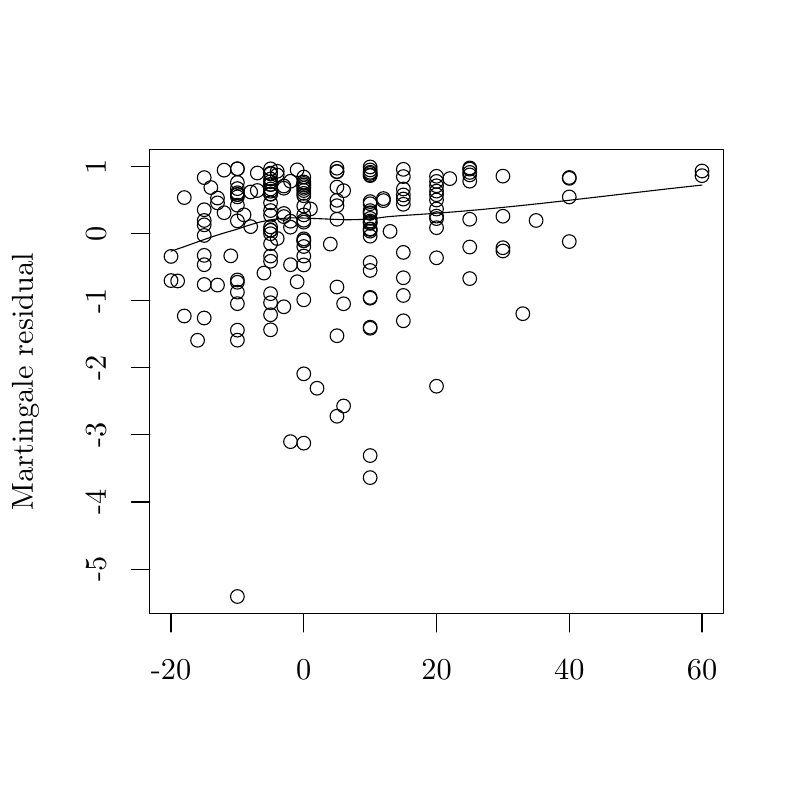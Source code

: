 % Created by tikzDevice version 0.7.0 on 2015-01-16 16:50:26
% !TEX encoding = UTF-8 Unicode
\documentclass[11pt]{memoir}
\nonstopmode

\usepackage{tikz}

\usepackage[active,tightpage,psfixbb]{preview}

\PreviewEnvironment{pgfpicture}

\setlength\PreviewBorder{0pt}

\usepackage{amsmath}
\newcommand{\SweaveOpts}[1]{}  % do not interfere with LaTeX
\newcommand{\SweaveInput}[1]{} % because they are not real TeX commands
\newcommand{\Sexpr}[1]{}       % will only be parsed by R


\usepackage{geometry}
\usepackage{amsmath}
\usepackage{lscape}
\geometry{verbose,tmargin=2.5cm,bmargin=2.5cm,lmargin=2.5cm,rmargin=2.5cm}


\begin{document}

\begin{tikzpicture}[x=1pt,y=1pt]
\definecolor[named]{fillColor}{rgb}{1.00,1.00,1.00}
\path[use as bounding box,fill=fillColor,fill opacity=0.00] (0,0) rectangle (289.08,289.08);
\begin{scope}
\path[clip] ( 54.12, 67.32) rectangle (261.36,234.96);
\definecolor[named]{drawColor}{rgb}{0.00,0.00,0.00}

\path[draw=drawColor,line width= 0.4pt,line join=round,line cap=round] (107.37,187.26) circle (  2.47);

\path[draw=drawColor,line width= 0.4pt,line join=round,line cap=round] (104.97,223.59) circle (  2.47);

\path[draw=drawColor,line width= 0.4pt,line join=round,line cap=round] (133.75,206.17) circle (  2.47);

\path[draw=drawColor,line width= 0.4pt,line join=round,line cap=round] (133.75,225.81) circle (  2.47);

\path[draw=drawColor,line width= 0.4pt,line join=round,line cap=round] (157.74,221.95) circle (  2.47);

\path[draw=drawColor,line width= 0.4pt,line join=round,line cap=round] (109.77,222.78) circle (  2.47);

\path[draw=drawColor,line width= 0.4pt,line join=round,line cap=round] (104.97,206.99) circle (  2.47);

\path[draw=drawColor,line width= 0.4pt,line join=round,line cap=round] ( 73.79,213.29) circle (  2.47);

\path[draw=drawColor,line width= 0.4pt,line join=round,line cap=round] (109.77,211.42) circle (  2.47);

\path[draw=drawColor,line width= 0.4pt,line join=round,line cap=round] ( 85.78,228.06) circle (  2.47);

\path[draw=drawColor,line width= 0.4pt,line join=round,line cap=round] (133.75,194.25) circle (  2.47);

\path[draw=drawColor,line width= 0.4pt,line join=round,line cap=round] (157.74,213.54) circle (  2.47);

\path[draw=drawColor,line width= 0.4pt,line join=round,line cap=round] ( 97.77,228.06) circle (  2.47);

\path[draw=drawColor,line width= 0.4pt,line join=round,line cap=round] (124.16,142.38) circle (  2.47);

\path[draw=drawColor,line width= 0.4pt,line join=round,line cap=round] (133.75,226.40) circle (  2.47);

\path[draw=drawColor,line width= 0.4pt,line join=round,line cap=round] (121.76,185.36) circle (  2.47);

\path[draw=drawColor,line width= 0.4pt,line join=round,line cap=round] (109.77,180.73) circle (  2.47);

\path[draw=drawColor,line width= 0.4pt,line join=round,line cap=round] (133.75,209.21) circle (  2.47);

\path[draw=drawColor,line width= 0.4pt,line join=round,line cap=round] (133.75,116.49) circle (  2.47);

\path[draw=drawColor,line width= 0.4pt,line join=round,line cap=round] (145.75,173.16) circle (  2.47);

\path[draw=drawColor,line width= 0.4pt,line join=round,line cap=round] ( 73.79,224.90) circle (  2.47);

\path[draw=drawColor,line width= 0.4pt,line join=round,line cap=round] (253.68,225.60) circle (  2.47);

\path[draw=drawColor,line width= 0.4pt,line join=round,line cap=round] (140.95,205.47) circle (  2.47);

\path[draw=drawColor,line width= 0.4pt,line join=round,line cap=round] (102.57,210.81) circle (  2.47);

\path[draw=drawColor,line width= 0.4pt,line join=round,line cap=round] ( 73.79,209.41) circle (  2.47);

\path[draw=drawColor,line width= 0.4pt,line join=round,line cap=round] (157.74,210.09) circle (  2.47);

\path[draw=drawColor,line width= 0.4pt,line join=round,line cap=round] (133.75,225.62) circle (  2.47);

\path[draw=drawColor,line width= 0.4pt,line join=round,line cap=round] (188.92,175.73) circle (  2.47);

\path[draw=drawColor,line width= 0.4pt,line join=round,line cap=round] ( 97.77,201.03) circle (  2.47);

\path[draw=drawColor,line width= 0.4pt,line join=round,line cap=round] (133.75,170.46) circle (  2.47);

\path[draw=drawColor,line width= 0.4pt,line join=round,line cap=round] ( 71.39,166.12) circle (  2.47);

\path[draw=drawColor,line width= 0.4pt,line join=round,line cap=round] (169.73,223.61) circle (  2.47);

\path[draw=drawColor,line width= 0.4pt,line join=round,line cap=round] ( 83.38,196.63) circle (  2.47);

\path[draw=drawColor,line width= 0.4pt,line join=round,line cap=round] ( 85.78,179.36) circle (  2.47);

\path[draw=drawColor,line width= 0.4pt,line join=round,line cap=round] (121.76,227.14) circle (  2.47);

\path[draw=drawColor,line width= 0.4pt,line join=round,line cap=round] (102.57,221.07) circle (  2.47);

\path[draw=drawColor,line width= 0.4pt,line join=round,line cap=round] (121.76,221.46) circle (  2.47);

\path[draw=drawColor,line width= 0.4pt,line join=round,line cap=round] (157.74,206.80) circle (  2.47);

\path[draw=drawColor,line width= 0.4pt,line join=round,line cap=round] ( 97.77,218.88) circle (  2.47);

\path[draw=drawColor,line width= 0.4pt,line join=round,line cap=round] ( 97.77,207.07) circle (  2.47);

\path[draw=drawColor,line width= 0.4pt,line join=round,line cap=round] (109.77,196.56) circle (  2.47);

\path[draw=drawColor,line width= 0.4pt,line join=round,line cap=round] ( 97.77,175.34) circle (  2.47);

\path[draw=drawColor,line width= 0.4pt,line join=round,line cap=round] (100.17,225.83) circle (  2.47);

\path[draw=drawColor,line width= 0.4pt,line join=round,line cap=round] ( 73.79,203.99) circle (  2.47);

\path[draw=drawColor,line width= 0.4pt,line join=round,line cap=round] (138.55,217.32) circle (  2.47);

\path[draw=drawColor,line width= 0.4pt,line join=round,line cap=round] ( 97.77,226.51) circle (  2.47);

\path[draw=drawColor,line width= 0.4pt,line join=round,line cap=round] (102.57,178.22) circle (  2.47);

\path[draw=drawColor,line width= 0.4pt,line join=round,line cap=round] ( 85.78,217.93) circle (  2.47);

\path[draw=drawColor,line width= 0.4pt,line join=round,line cap=round] (133.75,181.61) circle (  2.47);

\path[draw=drawColor,line width= 0.4pt,line join=round,line cap=round] ( 90.58,219.70) circle (  2.47);

\path[draw=drawColor,line width= 0.4pt,line join=round,line cap=round] (145.75,225.27) circle (  2.47);

\path[draw=drawColor,line width= 0.4pt,line join=round,line cap=round] (109.77,214.64) circle (  2.47);

\path[draw=drawColor,line width= 0.4pt,line join=round,line cap=round] ( 97.77,182.96) circle (  2.47);

\path[draw=drawColor,line width= 0.4pt,line join=round,line cap=round] ( 97.77,169.90) circle (  2.47);

\path[draw=drawColor,line width= 0.4pt,line join=round,line cap=round] ( 85.78,218.82) circle (  2.47);

\path[draw=drawColor,line width= 0.4pt,line join=round,line cap=round] (169.73,228.39) circle (  2.47);

\path[draw=drawColor,line width= 0.4pt,line join=round,line cap=round] (121.76,138.67) circle (  2.47);

\path[draw=drawColor,line width= 0.4pt,line join=round,line cap=round] (133.75,170.85) circle (  2.47);

\path[draw=drawColor,line width= 0.4pt,line join=round,line cap=round] (157.74,149.52) circle (  2.47);

\path[draw=drawColor,line width= 0.4pt,line join=round,line cap=round] (145.75,188.71) circle (  2.47);

\path[draw=drawColor,line width= 0.4pt,line join=round,line cap=round] ( 97.77,220.79) circle (  2.47);

\path[draw=drawColor,line width= 0.4pt,line join=round,line cap=round] ( 97.77,196.55) circle (  2.47);

\path[draw=drawColor,line width= 0.4pt,line join=round,line cap=round] (133.75,227.67) circle (  2.47);

\path[draw=drawColor,line width= 0.4pt,line join=round,line cap=round] (109.77,202.09) circle (  2.47);

\path[draw=drawColor,line width= 0.4pt,line join=round,line cap=round] (157.74,225.38) circle (  2.47);

\path[draw=drawColor,line width= 0.4pt,line join=round,line cap=round] (109.77,202.12) circle (  2.47);

\path[draw=drawColor,line width= 0.4pt,line join=round,line cap=round] ( 76.19,221.31) circle (  2.47);

\path[draw=drawColor,line width= 0.4pt,line join=round,line cap=round] (169.73,227.97) circle (  2.47);

\path[draw=drawColor,line width= 0.4pt,line join=round,line cap=round] (121.76,209.85) circle (  2.47);

\path[draw=drawColor,line width= 0.4pt,line join=round,line cap=round] (109.77,220.23) circle (  2.47);

\path[draw=drawColor,line width= 0.4pt,line join=round,line cap=round] (121.76,214.75) circle (  2.47);

\path[draw=drawColor,line width= 0.4pt,line join=round,line cap=round] ( 85.78,209.27) circle (  2.47);

\path[draw=drawColor,line width= 0.4pt,line join=round,line cap=round] (145.75,217.15) circle (  2.47);

\path[draw=drawColor,line width= 0.4pt,line join=round,line cap=round] (109.77,221.63) circle (  2.47);

\path[draw=drawColor,line width= 0.4pt,line join=round,line cap=round] (100.17,227.18) circle (  2.47);

\path[draw=drawColor,line width= 0.4pt,line join=round,line cap=round] ( 73.79,193.43) circle (  2.47);

\path[draw=drawColor,line width= 0.4pt,line join=round,line cap=round] ( 85.78,223.12) circle (  2.47);

\path[draw=drawColor,line width= 0.4pt,line join=round,line cap=round] (104.97,193.43) circle (  2.47);

\path[draw=drawColor,line width= 0.4pt,line join=round,line cap=round] (181.73,210.95) circle (  2.47);

\path[draw=drawColor,line width= 0.4pt,line join=round,line cap=round] (205.71,224.63) circle (  2.47);

\path[draw=drawColor,line width= 0.4pt,line join=round,line cap=round] ( 97.77,194.66) circle (  2.47);

\path[draw=drawColor,line width= 0.4pt,line join=round,line cap=round] ( 85.78,183.53) circle (  2.47);

\path[draw=drawColor,line width= 0.4pt,line join=round,line cap=round] (133.75,215.46) circle (  2.47);

\path[draw=drawColor,line width= 0.4pt,line join=round,line cap=round] ( 73.79,196.81) circle (  2.47);

\path[draw=drawColor,line width= 0.4pt,line join=round,line cap=round] ( 78.59,217.52) circle (  2.47);

\path[draw=drawColor,line width= 0.4pt,line join=round,line cap=round] ( 88.18,211.44) circle (  2.47);

\path[draw=drawColor,line width= 0.4pt,line join=round,line cap=round] ( 97.77,215.77) circle (  2.47);

\path[draw=drawColor,line width= 0.4pt,line join=round,line cap=round] ( 92.98,220.24) circle (  2.47);

\path[draw=drawColor,line width= 0.4pt,line join=round,line cap=round] (133.75,205.55) circle (  2.47);

\path[draw=drawColor,line width= 0.4pt,line join=round,line cap=round] ( 85.78,228.09) circle (  2.47);

\path[draw=drawColor,line width= 0.4pt,line join=round,line cap=round] ( 85.78,218.75) circle (  2.47);

\path[draw=drawColor,line width= 0.4pt,line join=round,line cap=round] (109.77,218.35) circle (  2.47);

\path[draw=drawColor,line width= 0.4pt,line join=round,line cap=round] ( 66.59,174.89) circle (  2.47);

\path[draw=drawColor,line width= 0.4pt,line join=round,line cap=round] ( 97.77,222.42) circle (  2.47);

\path[draw=drawColor,line width= 0.4pt,line join=round,line cap=round] (121.76,216.69) circle (  2.47);

\path[draw=drawColor,line width= 0.4pt,line join=round,line cap=round] (121.76,227.03) circle (  2.47);

\path[draw=drawColor,line width= 0.4pt,line join=round,line cap=round] (205.71,224.95) circle (  2.47);

\path[draw=drawColor,line width= 0.4pt,line join=round,line cap=round] ( 78.59,186.07) circle (  2.47);

\path[draw=drawColor,line width= 0.4pt,line join=round,line cap=round] (109.77,221.03) circle (  2.47);

\path[draw=drawColor,line width= 0.4pt,line join=round,line cap=round] (157.74,210.99) circle (  2.47);

\path[draw=drawColor,line width= 0.4pt,line join=round,line cap=round] (109.77,193.35) circle (  2.47);

\path[draw=drawColor,line width= 0.4pt,line join=round,line cap=round] (124.16,179.31) circle (  2.47);

\path[draw=drawColor,line width= 0.4pt,line join=round,line cap=round] ( 85.78,187.08) circle (  2.47);

\path[draw=drawColor,line width= 0.4pt,line join=round,line cap=round] ( 85.78,219.42) circle (  2.47);

\path[draw=drawColor,line width= 0.4pt,line join=round,line cap=round] (133.75,228.75) circle (  2.47);

\path[draw=drawColor,line width= 0.4pt,line join=round,line cap=round] (109.77,200.00) circle (  2.47);

\path[draw=drawColor,line width= 0.4pt,line join=round,line cap=round] ( 73.79,174.17) circle (  2.47);

\path[draw=drawColor,line width= 0.4pt,line join=round,line cap=round] (133.75,124.46) circle (  2.47);

\path[draw=drawColor,line width= 0.4pt,line join=round,line cap=round] ( 97.77,212.99) circle (  2.47);

\path[draw=drawColor,line width= 0.4pt,line join=round,line cap=round] (102.57,221.86) circle (  2.47);

\path[draw=drawColor,line width= 0.4pt,line join=round,line cap=round] ( 97.77,205.94) circle (  2.47);

\path[draw=drawColor,line width= 0.4pt,line join=round,line cap=round] ( 61.80,196.42) circle (  2.47);

\path[draw=drawColor,line width= 0.4pt,line join=round,line cap=round] ( 90.58,207.19) circle (  2.47);

\path[draw=drawColor,line width= 0.4pt,line join=round,line cap=round] ( 80.98,212.22) circle (  2.47);

\path[draw=drawColor,line width= 0.4pt,line join=round,line cap=round] ( 97.77,223.41) circle (  2.47);

\path[draw=drawColor,line width= 0.4pt,line join=round,line cap=round] ( 97.77,205.89) circle (  2.47);

\path[draw=drawColor,line width= 0.4pt,line join=round,line cap=round] ( 97.77,222.41) circle (  2.47);

\path[draw=drawColor,line width= 0.4pt,line join=round,line cap=round] (138.55,216.59) circle (  2.47);

\path[draw=drawColor,line width= 0.4pt,line join=round,line cap=round] ( 85.78,169.78) circle (  2.47);

\path[draw=drawColor,line width= 0.4pt,line join=round,line cap=round] ( 73.79,186.28) circle (  2.47);

\path[draw=drawColor,line width= 0.4pt,line join=round,line cap=round] (133.75,211.96) circle (  2.47);

\path[draw=drawColor,line width= 0.4pt,line join=round,line cap=round] ( 92.98,226.55) circle (  2.47);

\path[draw=drawColor,line width= 0.4pt,line join=round,line cap=round] (133.75,181.32) circle (  2.47);

\path[draw=drawColor,line width= 0.4pt,line join=round,line cap=round] (107.37,227.70) circle (  2.47);

\path[draw=drawColor,line width= 0.4pt,line join=round,line cap=round] (109.77,209.50) circle (  2.47);

\path[draw=drawColor,line width= 0.4pt,line join=round,line cap=round] (169.73,225.88) circle (  2.47);

\path[draw=drawColor,line width= 0.4pt,line join=round,line cap=round] (253.68,227.28) circle (  2.47);

\path[draw=drawColor,line width= 0.4pt,line join=round,line cap=round] (181.73,225.43) circle (  2.47);

\path[draw=drawColor,line width= 0.4pt,line join=round,line cap=round] (169.73,188.41) circle (  2.47);

\path[draw=drawColor,line width= 0.4pt,line join=round,line cap=round] ( 85.78,214.93) circle (  2.47);

\path[draw=drawColor,line width= 0.4pt,line join=round,line cap=round] (133.75,208.36) circle (  2.47);

\path[draw=drawColor,line width= 0.4pt,line join=round,line cap=round] ( 61.80,187.69) circle (  2.47);

\path[draw=drawColor,line width= 0.4pt,line join=round,line cap=round] ( 97.77,218.99) circle (  2.47);

\path[draw=drawColor,line width= 0.4pt,line join=round,line cap=round] (157.74,218.72) circle (  2.47);

\path[draw=drawColor,line width= 0.4pt,line join=round,line cap=round] ( 85.78,166.16) circle (  2.47);

\path[draw=drawColor,line width= 0.4pt,line join=round,line cap=round] (169.73,226.77) circle (  2.47);

\path[draw=drawColor,line width= 0.4pt,line join=round,line cap=round] (205.71,217.91) circle (  2.47);

\path[draw=drawColor,line width= 0.4pt,line join=round,line cap=round] (133.75,226.81) circle (  2.47);

\path[draw=drawColor,line width= 0.4pt,line join=round,line cap=round] (133.75,203.74) circle (  2.47);

\path[draw=drawColor,line width= 0.4pt,line join=round,line cap=round] (157.74,223.51) circle (  2.47);

\path[draw=drawColor,line width= 0.4pt,line join=round,line cap=round] (100.17,202.89) circle (  2.47);

\path[draw=drawColor,line width= 0.4pt,line join=round,line cap=round] ( 85.78,187.91) circle (  2.47);

\path[draw=drawColor,line width= 0.4pt,line join=round,line cap=round] ( 97.77,226.25) circle (  2.47);

\path[draw=drawColor,line width= 0.4pt,line join=round,line cap=round] (133.75,208.75) circle (  2.47);

\path[draw=drawColor,line width= 0.4pt,line join=round,line cap=round] (104.97,209.14) circle (  2.47);

\path[draw=drawColor,line width= 0.4pt,line join=round,line cap=round] ( 97.77,179.69) circle (  2.47);

\path[draw=drawColor,line width= 0.4pt,line join=round,line cap=round] (193.72,209.41) circle (  2.47);

\path[draw=drawColor,line width= 0.4pt,line join=round,line cap=round] ( 97.77,219.97) circle (  2.47);

\path[draw=drawColor,line width= 0.4pt,line join=round,line cap=round] ( 85.78,220.92) circle (  2.47);

\path[draw=drawColor,line width= 0.4pt,line join=round,line cap=round] (145.75,197.87) circle (  2.47);

\path[draw=drawColor,line width= 0.4pt,line join=round,line cap=round] (133.75,212.97) circle (  2.47);

\path[draw=drawColor,line width= 0.4pt,line join=round,line cap=round] (157.74,216.80) circle (  2.47);

\path[draw=drawColor,line width= 0.4pt,line join=round,line cap=round] ( 97.77,211.29) circle (  2.47);

\path[draw=drawColor,line width= 0.4pt,line join=round,line cap=round] (102.57,211.93) circle (  2.47);

\path[draw=drawColor,line width= 0.4pt,line join=round,line cap=round] ( 95.38,190.40) circle (  2.47);

\path[draw=drawColor,line width= 0.4pt,line join=round,line cap=round] (133.75,212.21) circle (  2.47);

\path[draw=drawColor,line width= 0.4pt,line join=round,line cap=round] (124.16,220.18) circle (  2.47);

\path[draw=drawColor,line width= 0.4pt,line join=round,line cap=round] (109.77,154.00) circle (  2.47);

\path[draw=drawColor,line width= 0.4pt,line join=round,line cap=round] ( 66.59,217.69) circle (  2.47);

\path[draw=drawColor,line width= 0.4pt,line join=round,line cap=round] (157.74,220.02) circle (  2.47);

\path[draw=drawColor,line width= 0.4pt,line join=round,line cap=round] (145.75,220.79) circle (  2.47);

\path[draw=drawColor,line width= 0.4pt,line join=round,line cap=round] (109.77,202.77) circle (  2.47);

\path[draw=drawColor,line width= 0.4pt,line join=round,line cap=round] (109.77,208.81) circle (  2.47);

\path[draw=drawColor,line width= 0.4pt,line join=round,line cap=round] (157.74,195.92) circle (  2.47);

\path[draw=drawColor,line width= 0.4pt,line join=round,line cap=round] (205.71,201.79) circle (  2.47);

\path[draw=drawColor,line width= 0.4pt,line join=round,line cap=round] (145.75,215.26) circle (  2.47);

\path[draw=drawColor,line width= 0.4pt,line join=round,line cap=round] (109.77,219.20) circle (  2.47);

\path[draw=drawColor,line width= 0.4pt,line join=round,line cap=round] (109.77,223.32) circle (  2.47);

\path[draw=drawColor,line width= 0.4pt,line join=round,line cap=round] (145.75,227.88) circle (  2.47);

\path[draw=drawColor,line width= 0.4pt,line join=round,line cap=round] (181.73,198.39) circle (  2.47);

\path[draw=drawColor,line width= 0.4pt,line join=round,line cap=round] (121.76,167.76) circle (  2.47);

\path[draw=drawColor,line width= 0.4pt,line join=round,line cap=round] ( 73.79,207.83) circle (  2.47);

\path[draw=drawColor,line width= 0.4pt,line join=round,line cap=round] (119.36,200.88) circle (  2.47);

\path[draw=drawColor,line width= 0.4pt,line join=round,line cap=round] (162.54,224.53) circle (  2.47);

\path[draw=drawColor,line width= 0.4pt,line join=round,line cap=round] (112.17,213.57) circle (  2.47);

\path[draw=drawColor,line width= 0.4pt,line join=round,line cap=round] ( 97.77,204.62) circle (  2.47);

\path[draw=drawColor,line width= 0.4pt,line join=round,line cap=round] (121.76,228.30) circle (  2.47);

\path[draw=drawColor,line width= 0.4pt,line join=round,line cap=round] (109.77,225.10) circle (  2.47);

\path[draw=drawColor,line width= 0.4pt,line join=round,line cap=round] (109.77,222.21) circle (  2.47);

\path[draw=drawColor,line width= 0.4pt,line join=round,line cap=round] ( 85.78, 73.53) circle (  2.47);

\path[draw=drawColor,line width= 0.4pt,line join=round,line cap=round] (109.77,128.94) circle (  2.47);

\path[draw=drawColor,line width= 0.4pt,line join=round,line cap=round] ( 97.77,224.41) circle (  2.47);

\path[draw=drawColor,line width= 0.4pt,line join=round,line cap=round] (145.75,182.31) circle (  2.47);

\path[draw=drawColor,line width= 0.4pt,line join=round,line cap=round] ( 78.59,215.76) circle (  2.47);

\path[draw=drawColor,line width= 0.4pt,line join=round,line cap=round] (145.75,218.63) circle (  2.47);

\path[draw=drawColor,line width= 0.4pt,line join=round,line cap=round] (104.97,129.49) circle (  2.47);

\path[draw=drawColor,line width= 0.4pt,line join=round,line cap=round] ( 80.98,227.60) circle (  2.47);

\path[draw=drawColor,line width= 0.4pt,line join=round,line cap=round] (169.73,209.85) circle (  2.47);

\path[draw=drawColor,line width= 0.4pt,line join=round,line cap=round] (133.75,210.16) circle (  2.47);

\path[draw=drawColor,line width= 0.4pt,line join=round,line cap=round] (114.56,148.79) circle (  2.47);

\path[draw=drawColor,line width= 0.4pt,line join=round,line cap=round] (169.73,199.81) circle (  2.47);

\path[draw=drawColor,line width= 0.4pt,line join=round,line cap=round] (133.75,206.37) circle (  2.47);

\path[draw=drawColor,line width= 0.4pt,line join=round,line cap=round] ( 64.19,187.55) circle (  2.47);

\path[draw=drawColor,line width= 0.4pt,line join=round,line cap=round] (181.73,199.56) circle (  2.47);

\path[draw=drawColor,line width= 0.4pt,line join=round,line cap=round] (133.75,191.35) circle (  2.47);

\path[draw=drawColor,line width= 0.4pt,line join=round,line cap=round] (133.75,216.23) circle (  2.47);
\end{scope}
\begin{scope}
\path[clip] (  0.00,  0.00) rectangle (289.08,289.08);
\definecolor[named]{drawColor}{rgb}{0.00,0.00,0.00}

\path[draw=drawColor,line width= 0.4pt,line join=round,line cap=round] ( 61.80, 67.32) -- (253.68, 67.32);

\path[draw=drawColor,line width= 0.4pt,line join=round,line cap=round] ( 61.80, 67.32) -- ( 61.80, 60.72);

\path[draw=drawColor,line width= 0.4pt,line join=round,line cap=round] (109.77, 67.32) -- (109.77, 60.72);

\path[draw=drawColor,line width= 0.4pt,line join=round,line cap=round] (157.74, 67.32) -- (157.74, 60.72);

\path[draw=drawColor,line width= 0.4pt,line join=round,line cap=round] (205.71, 67.32) -- (205.71, 60.72);

\path[draw=drawColor,line width= 0.4pt,line join=round,line cap=round] (253.68, 67.32) -- (253.68, 60.72);

\node[text=drawColor,anchor=base,inner sep=0pt, outer sep=0pt, scale=  1.00] at ( 61.80, 43.56) {-20};

\node[text=drawColor,anchor=base,inner sep=0pt, outer sep=0pt, scale=  1.00] at (109.77, 43.56) {0};

\node[text=drawColor,anchor=base,inner sep=0pt, outer sep=0pt, scale=  1.00] at (157.74, 43.56) {20};

\node[text=drawColor,anchor=base,inner sep=0pt, outer sep=0pt, scale=  1.00] at (205.71, 43.56) {40};

\node[text=drawColor,anchor=base,inner sep=0pt, outer sep=0pt, scale=  1.00] at (253.68, 43.56) {60};

\path[draw=drawColor,line width= 0.4pt,line join=round,line cap=round] ( 54.12, 83.44) -- ( 54.12,228.88);

\path[draw=drawColor,line width= 0.4pt,line join=round,line cap=round] ( 54.12, 83.44) -- ( 47.52, 83.44);

\path[draw=drawColor,line width= 0.4pt,line join=round,line cap=round] ( 54.12,107.68) -- ( 47.52,107.68);

\path[draw=drawColor,line width= 0.4pt,line join=round,line cap=round] ( 54.12,131.92) -- ( 47.52,131.92);

\path[draw=drawColor,line width= 0.4pt,line join=round,line cap=round] ( 54.12,156.16) -- ( 47.52,156.16);

\path[draw=drawColor,line width= 0.4pt,line join=round,line cap=round] ( 54.12,180.40) -- ( 47.52,180.40);

\path[draw=drawColor,line width= 0.4pt,line join=round,line cap=round] ( 54.12,204.64) -- ( 47.52,204.64);

\path[draw=drawColor,line width= 0.4pt,line join=round,line cap=round] ( 54.12,228.88) -- ( 47.52,228.88);

\node[text=drawColor,rotate= 90.00,anchor=base,inner sep=0pt, outer sep=0pt, scale=  1.00] at ( 38.28, 83.44) {-5};

\node[text=drawColor,rotate= 90.00,anchor=base,inner sep=0pt, outer sep=0pt, scale=  1.00] at ( 38.28,107.68) {-4};

\node[text=drawColor,rotate= 90.00,anchor=base,inner sep=0pt, outer sep=0pt, scale=  1.00] at ( 38.28,131.92) {-3};

\node[text=drawColor,rotate= 90.00,anchor=base,inner sep=0pt, outer sep=0pt, scale=  1.00] at ( 38.28,156.16) {-2};

\node[text=drawColor,rotate= 90.00,anchor=base,inner sep=0pt, outer sep=0pt, scale=  1.00] at ( 38.28,180.40) {-1};

\node[text=drawColor,rotate= 90.00,anchor=base,inner sep=0pt, outer sep=0pt, scale=  1.00] at ( 38.28,204.64) {0};

\node[text=drawColor,rotate= 90.00,anchor=base,inner sep=0pt, outer sep=0pt, scale=  1.00] at ( 38.28,228.88) {1};

\path[draw=drawColor,line width= 0.4pt,line join=round,line cap=round] ( 54.12, 67.32) --
	(261.36, 67.32) --
	(261.36,234.96) --
	( 54.12,234.96) --
	( 54.12, 67.32);
\end{scope}
\begin{scope}
\path[clip] (  0.00,  0.00) rectangle (289.08,289.08);
\definecolor[named]{drawColor}{rgb}{0.00,0.00,0.00}

\node[text=drawColor,rotate= 90.00,anchor=base,inner sep=0pt, outer sep=0pt, scale=  1.00] at ( 11.88,151.14) {Martingale residual};
\end{scope}
\begin{scope}
\path[clip] ( 54.12, 67.32) rectangle (261.36,234.96);
\definecolor[named]{drawColor}{rgb}{0.00,0.00,0.00}

\path[draw=drawColor,line width= 0.4pt,line join=round,line cap=round] ( 61.80,198.30) --
	( 65.71,199.64) --
	( 69.63,201.04) --
	( 73.54,202.44) --
	( 77.46,203.78) --
	( 81.38,205.01) --
	( 85.29,206.14) --
	( 89.21,207.46) --
	( 93.12,208.66) --
	( 97.04,209.50) --
	(100.96,210.08) --
	(104.87,210.34) --
	(108.79,210.32) --
	(112.70,210.16) --
	(116.62,210.00) --
	(120.54,209.83) --
	(124.45,209.67) --
	(128.37,209.70) --
	(132.29,209.86) --
	(136.20,210.25) --
	(140.12,210.78) --
	(144.03,211.09) --
	(147.95,211.36) --
	(151.87,211.62) --
	(155.78,211.89) --
	(159.70,212.18) --
	(163.61,212.48) --
	(167.53,212.81) --
	(171.45,213.15) --
	(175.36,213.51) --
	(179.28,213.89) --
	(183.19,214.28) --
	(187.11,214.68) --
	(191.03,215.09) --
	(194.94,215.51) --
	(198.86,215.94) --
	(202.78,216.38) --
	(206.69,216.83) --
	(210.61,217.28) --
	(214.52,217.73) --
	(218.44,218.19) --
	(222.36,218.65) --
	(226.27,219.10) --
	(230.19,219.56) --
	(234.10,220.01) --
	(238.02,220.46) --
	(241.94,220.91) --
	(245.85,221.35) --
	(249.77,221.78) --
	(253.68,222.20);
\end{scope}
\end{tikzpicture}

\end{document}
